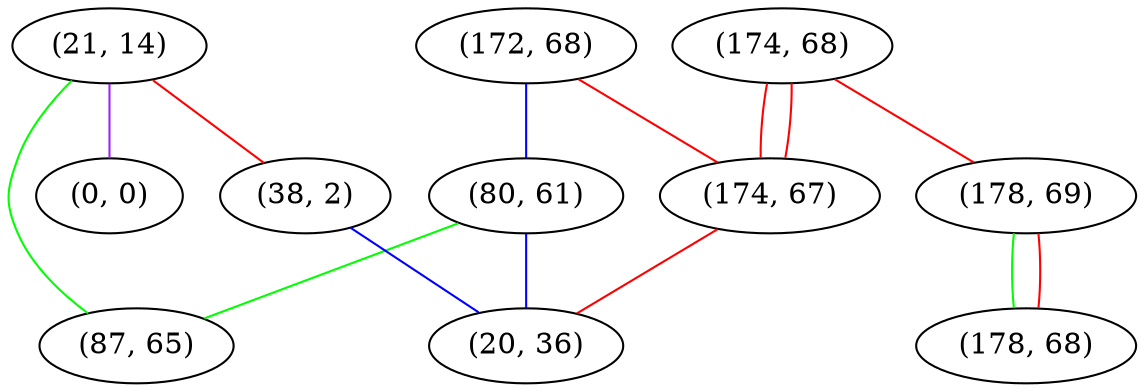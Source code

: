 graph "" {
"(21, 14)";
"(172, 68)";
"(0, 0)";
"(174, 68)";
"(178, 69)";
"(80, 61)";
"(178, 68)";
"(38, 2)";
"(87, 65)";
"(174, 67)";
"(20, 36)";
"(21, 14)" -- "(38, 2)"  [color=red, key=0, weight=1];
"(21, 14)" -- "(0, 0)"  [color=purple, key=0, weight=4];
"(21, 14)" -- "(87, 65)"  [color=green, key=0, weight=2];
"(172, 68)" -- "(174, 67)"  [color=red, key=0, weight=1];
"(172, 68)" -- "(80, 61)"  [color=blue, key=0, weight=3];
"(174, 68)" -- "(174, 67)"  [color=red, key=0, weight=1];
"(174, 68)" -- "(174, 67)"  [color=red, key=1, weight=1];
"(174, 68)" -- "(178, 69)"  [color=red, key=0, weight=1];
"(178, 69)" -- "(178, 68)"  [color=green, key=0, weight=2];
"(178, 69)" -- "(178, 68)"  [color=red, key=1, weight=1];
"(80, 61)" -- "(20, 36)"  [color=blue, key=0, weight=3];
"(80, 61)" -- "(87, 65)"  [color=green, key=0, weight=2];
"(38, 2)" -- "(20, 36)"  [color=blue, key=0, weight=3];
"(174, 67)" -- "(20, 36)"  [color=red, key=0, weight=1];
}
